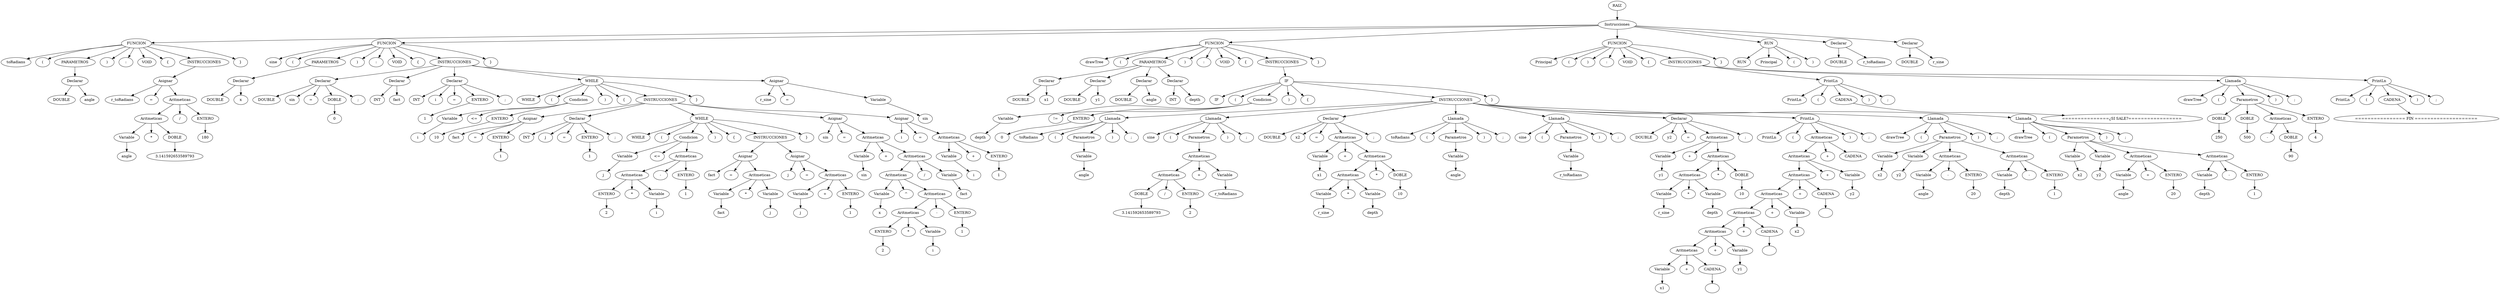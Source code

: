 digraph G {
node_0[label="RAIZ"];
node_1[label="Instrucciones"];
node_0->node_1;
node_2[label="FUNCION"];
node_1->node_2;
node_3[label="toRadians"];
node_2->node_3;
node_4[label="("];
node_2->node_4;
node_5[label="PARAMETROS"];
node_2->node_5;
node_6[label="Declarar"];
node_5->node_6;
node_7[label="DOUBLE"];
node_6->node_7;
node_8[label="angle"];
node_6->node_8;
node_9[label=")"];
node_2->node_9;
node_10[label=":"];
node_2->node_10;
node_11[label="VOID"];
node_2->node_11;
node_12[label="{"];
node_2->node_12;
node_13[label="INSTRUCCIONES"];
node_2->node_13;
node_14[label="Asignar"];
node_13->node_14;
node_15[label="r_toRadians"];
node_14->node_15;
node_16[label="="];
node_14->node_16;
node_17[label="Aritmeticas"];
node_14->node_17;
node_18[label="Aritmeticas"];
node_17->node_18;
node_19[label="Variable"];
node_18->node_19;
node_20[label="angle"];
node_19->node_20;
node_21[label="*"];
node_18->node_21;
node_22[label="DOBLE"];
node_18->node_22;
node_23[label="3.141592653589793"];
node_22->node_23;
node_24[label="/"];
node_17->node_24;
node_25[label="ENTERO"];
node_17->node_25;
node_26[label="180"];
node_25->node_26;
node_27[label="}"];
node_2->node_27;
node_28[label="FUNCION"];
node_1->node_28;
node_29[label="sine"];
node_28->node_29;
node_30[label="("];
node_28->node_30;
node_31[label="PARAMETROS"];
node_28->node_31;
node_32[label="Declarar"];
node_31->node_32;
node_33[label="DOUBLE"];
node_32->node_33;
node_34[label="x"];
node_32->node_34;
node_35[label=")"];
node_28->node_35;
node_36[label=":"];
node_28->node_36;
node_37[label="VOID"];
node_28->node_37;
node_38[label="{"];
node_28->node_38;
node_39[label="INSTRUCCIONES"];
node_28->node_39;
node_40[label="Declarar"];
node_39->node_40;
node_41[label="DOUBLE"];
node_40->node_41;
node_42[label="sin"];
node_40->node_42;
node_43[label="="];
node_40->node_43;
node_44[label="DOBLE"];
node_40->node_44;
node_45[label="0"];
node_44->node_45;
node_46[label=";"];
node_40->node_46;
node_47[label="Declarar"];
node_39->node_47;
node_48[label="INT"];
node_47->node_48;
node_49[label="fact"];
node_47->node_49;
node_50[label="Declarar"];
node_39->node_50;
node_51[label="INT"];
node_50->node_51;
node_52[label="i"];
node_50->node_52;
node_53[label="="];
node_50->node_53;
node_54[label="ENTERO"];
node_50->node_54;
node_55[label="1"];
node_54->node_55;
node_56[label=";"];
node_50->node_56;
node_57[label="WHILE"];
node_39->node_57;
node_58[label="WHILE"];
node_57->node_58;
node_59[label="("];
node_57->node_59;
node_60[label="Condicion"];
node_57->node_60;
node_61[label="Variable"];
node_60->node_61;
node_62[label="i"];
node_61->node_62;
node_63[label="<="];
node_60->node_63;
node_64[label="ENTERO"];
node_60->node_64;
node_65[label="10"];
node_64->node_65;
node_66[label=")"];
node_57->node_66;
node_67[label="{"];
node_57->node_67;
node_68[label="INSTRUCCIONES"];
node_57->node_68;
node_69[label="Asignar"];
node_68->node_69;
node_70[label="fact"];
node_69->node_70;
node_71[label="="];
node_69->node_71;
node_72[label="ENTERO"];
node_69->node_72;
node_73[label="1"];
node_72->node_73;
node_74[label="Declarar"];
node_68->node_74;
node_75[label="INT"];
node_74->node_75;
node_76[label="j"];
node_74->node_76;
node_77[label="="];
node_74->node_77;
node_78[label="ENTERO"];
node_74->node_78;
node_79[label="1"];
node_78->node_79;
node_80[label=";"];
node_74->node_80;
node_81[label="WHILE"];
node_68->node_81;
node_82[label="WHILE"];
node_81->node_82;
node_83[label="("];
node_81->node_83;
node_84[label="Condicion"];
node_81->node_84;
node_85[label="Variable"];
node_84->node_85;
node_86[label="j"];
node_85->node_86;
node_87[label="<="];
node_84->node_87;
node_88[label="Aritmeticas"];
node_84->node_88;
node_89[label="Aritmeticas"];
node_88->node_89;
node_90[label="ENTERO"];
node_89->node_90;
node_91[label="2"];
node_90->node_91;
node_92[label="*"];
node_89->node_92;
node_93[label="Variable"];
node_89->node_93;
node_94[label="i"];
node_93->node_94;
node_95[label="-"];
node_88->node_95;
node_96[label="ENTERO"];
node_88->node_96;
node_97[label="1"];
node_96->node_97;
node_98[label=")"];
node_81->node_98;
node_99[label="{"];
node_81->node_99;
node_100[label="INSTRUCCIONES"];
node_81->node_100;
node_101[label="Asignar"];
node_100->node_101;
node_102[label="fact"];
node_101->node_102;
node_103[label="="];
node_101->node_103;
node_104[label="Aritmeticas"];
node_101->node_104;
node_105[label="Variable"];
node_104->node_105;
node_106[label="fact"];
node_105->node_106;
node_107[label="*"];
node_104->node_107;
node_108[label="Variable"];
node_104->node_108;
node_109[label="j"];
node_108->node_109;
node_110[label="Asignar"];
node_100->node_110;
node_111[label="j"];
node_110->node_111;
node_112[label="="];
node_110->node_112;
node_113[label="Aritmeticas"];
node_110->node_113;
node_114[label="Variable"];
node_113->node_114;
node_115[label="j"];
node_114->node_115;
node_116[label="+"];
node_113->node_116;
node_117[label="ENTERO"];
node_113->node_117;
node_118[label="1"];
node_117->node_118;
node_119[label="}"];
node_81->node_119;
node_120[label="Asignar"];
node_68->node_120;
node_121[label="sin"];
node_120->node_121;
node_122[label="="];
node_120->node_122;
node_123[label="Aritmeticas"];
node_120->node_123;
node_124[label="Variable"];
node_123->node_124;
node_125[label="sin"];
node_124->node_125;
node_126[label="+"];
node_123->node_126;
node_127[label="Aritmeticas"];
node_123->node_127;
node_128[label="Aritmeticas"];
node_127->node_128;
node_129[label="Variable"];
node_128->node_129;
node_130[label="x"];
node_129->node_130;
node_131[label="^"];
node_128->node_131;
node_132[label="Aritmeticas"];
node_128->node_132;
node_133[label="Aritmeticas"];
node_132->node_133;
node_134[label="ENTERO"];
node_133->node_134;
node_135[label="2"];
node_134->node_135;
node_136[label="*"];
node_133->node_136;
node_137[label="Variable"];
node_133->node_137;
node_138[label="i"];
node_137->node_138;
node_139[label="-"];
node_132->node_139;
node_140[label="ENTERO"];
node_132->node_140;
node_141[label="1"];
node_140->node_141;
node_142[label="/"];
node_127->node_142;
node_143[label="Variable"];
node_127->node_143;
node_144[label="fact"];
node_143->node_144;
node_145[label="Asignar"];
node_68->node_145;
node_146[label="i"];
node_145->node_146;
node_147[label="="];
node_145->node_147;
node_148[label="Aritmeticas"];
node_145->node_148;
node_149[label="Variable"];
node_148->node_149;
node_150[label="i"];
node_149->node_150;
node_151[label="+"];
node_148->node_151;
node_152[label="ENTERO"];
node_148->node_152;
node_153[label="1"];
node_152->node_153;
node_154[label="}"];
node_57->node_154;
node_155[label="Asignar"];
node_39->node_155;
node_156[label="r_sine"];
node_155->node_156;
node_157[label="="];
node_155->node_157;
node_158[label="Variable"];
node_155->node_158;
node_159[label="sin"];
node_158->node_159;
node_160[label="}"];
node_28->node_160;
node_161[label="FUNCION"];
node_1->node_161;
node_162[label="drawTree"];
node_161->node_162;
node_163[label="("];
node_161->node_163;
node_164[label="PARAMETROS"];
node_161->node_164;
node_165[label="Declarar"];
node_164->node_165;
node_166[label="DOUBLE"];
node_165->node_166;
node_167[label="x1"];
node_165->node_167;
node_168[label="Declarar"];
node_164->node_168;
node_169[label="DOUBLE"];
node_168->node_169;
node_170[label="y1"];
node_168->node_170;
node_171[label="Declarar"];
node_164->node_171;
node_172[label="DOUBLE"];
node_171->node_172;
node_173[label="angle"];
node_171->node_173;
node_174[label="Declarar"];
node_164->node_174;
node_175[label="INT"];
node_174->node_175;
node_176[label="depth"];
node_174->node_176;
node_177[label=")"];
node_161->node_177;
node_178[label=":"];
node_161->node_178;
node_179[label="VOID"];
node_161->node_179;
node_180[label="{"];
node_161->node_180;
node_181[label="INSTRUCCIONES"];
node_161->node_181;
node_182[label="IF"];
node_181->node_182;
node_183[label="IF"];
node_182->node_183;
node_184[label="("];
node_182->node_184;
node_185[label="Condicion"];
node_182->node_185;
node_186[label="Variable"];
node_185->node_186;
node_187[label="depth"];
node_186->node_187;
node_188[label="!="];
node_185->node_188;
node_189[label="ENTERO"];
node_185->node_189;
node_190[label="0"];
node_189->node_190;
node_191[label=")"];
node_182->node_191;
node_192[label="{"];
node_182->node_192;
node_193[label="INSTRUCCIONES"];
node_182->node_193;
node_194[label="Llamada"];
node_193->node_194;
node_195[label="toRadians"];
node_194->node_195;
node_196[label="("];
node_194->node_196;
node_197[label="Parametros"];
node_194->node_197;
node_198[label="Variable"];
node_197->node_198;
node_199[label="angle"];
node_198->node_199;
node_200[label=")"];
node_194->node_200;
node_201[label=";"];
node_194->node_201;
node_202[label="Llamada"];
node_193->node_202;
node_203[label="sine"];
node_202->node_203;
node_204[label="("];
node_202->node_204;
node_205[label="Parametros"];
node_202->node_205;
node_206[label="Aritmeticas"];
node_205->node_206;
node_207[label="Aritmeticas"];
node_206->node_207;
node_208[label="DOBLE"];
node_207->node_208;
node_209[label="3.141592653589793"];
node_208->node_209;
node_210[label="/"];
node_207->node_210;
node_211[label="ENTERO"];
node_207->node_211;
node_212[label="2"];
node_211->node_212;
node_213[label="+"];
node_206->node_213;
node_214[label="Variable"];
node_206->node_214;
node_215[label="r_toRadians"];
node_214->node_215;
node_216[label=")"];
node_202->node_216;
node_217[label=";"];
node_202->node_217;
node_218[label="Declarar"];
node_193->node_218;
node_219[label="DOUBLE"];
node_218->node_219;
node_220[label="x2"];
node_218->node_220;
node_221[label="="];
node_218->node_221;
node_222[label="Aritmeticas"];
node_218->node_222;
node_223[label="Variable"];
node_222->node_223;
node_224[label="x1"];
node_223->node_224;
node_225[label="+"];
node_222->node_225;
node_226[label="Aritmeticas"];
node_222->node_226;
node_227[label="Aritmeticas"];
node_226->node_227;
node_228[label="Variable"];
node_227->node_228;
node_229[label="r_sine"];
node_228->node_229;
node_230[label="*"];
node_227->node_230;
node_231[label="Variable"];
node_227->node_231;
node_232[label="depth"];
node_231->node_232;
node_233[label="*"];
node_226->node_233;
node_234[label="DOBLE"];
node_226->node_234;
node_235[label="10"];
node_234->node_235;
node_236[label=";"];
node_218->node_236;
node_237[label="Llamada"];
node_193->node_237;
node_238[label="toRadians"];
node_237->node_238;
node_239[label="("];
node_237->node_239;
node_240[label="Parametros"];
node_237->node_240;
node_241[label="Variable"];
node_240->node_241;
node_242[label="angle"];
node_241->node_242;
node_243[label=")"];
node_237->node_243;
node_244[label=";"];
node_237->node_244;
node_245[label="Llamada"];
node_193->node_245;
node_246[label="sine"];
node_245->node_246;
node_247[label="("];
node_245->node_247;
node_248[label="Parametros"];
node_245->node_248;
node_249[label="Variable"];
node_248->node_249;
node_250[label="r_toRadians"];
node_249->node_250;
node_251[label=")"];
node_245->node_251;
node_252[label=";"];
node_245->node_252;
node_253[label="Declarar"];
node_193->node_253;
node_254[label="DOUBLE"];
node_253->node_254;
node_255[label="y2"];
node_253->node_255;
node_256[label="="];
node_253->node_256;
node_257[label="Aritmeticas"];
node_253->node_257;
node_258[label="Variable"];
node_257->node_258;
node_259[label="y1"];
node_258->node_259;
node_260[label="+"];
node_257->node_260;
node_261[label="Aritmeticas"];
node_257->node_261;
node_262[label="Aritmeticas"];
node_261->node_262;
node_263[label="Variable"];
node_262->node_263;
node_264[label="r_sine"];
node_263->node_264;
node_265[label="*"];
node_262->node_265;
node_266[label="Variable"];
node_262->node_266;
node_267[label="depth"];
node_266->node_267;
node_268[label="*"];
node_261->node_268;
node_269[label="DOBLE"];
node_261->node_269;
node_270[label="10"];
node_269->node_270;
node_271[label=";"];
node_253->node_271;
node_272[label="PrintLn"];
node_193->node_272;
node_273[label="PrintLn"];
node_272->node_273;
node_274[label="("];
node_272->node_274;
node_275[label="Aritmeticas"];
node_272->node_275;
node_276[label="Aritmeticas"];
node_275->node_276;
node_277[label="Aritmeticas"];
node_276->node_277;
node_278[label="Aritmeticas"];
node_277->node_278;
node_279[label="Aritmeticas"];
node_278->node_279;
node_280[label="Aritmeticas"];
node_279->node_280;
node_281[label="Aritmeticas"];
node_280->node_281;
node_282[label="Variable"];
node_281->node_282;
node_283[label="x1"];
node_282->node_283;
node_284[label="+"];
node_281->node_284;
node_285[label="CADENA"];
node_281->node_285;
node_286[label=" "];
node_285->node_286;
node_287[label="+"];
node_280->node_287;
node_288[label="Variable"];
node_280->node_288;
node_289[label="y1"];
node_288->node_289;
node_290[label="+"];
node_279->node_290;
node_291[label="CADENA"];
node_279->node_291;
node_292[label=" "];
node_291->node_292;
node_293[label="+"];
node_278->node_293;
node_294[label="Variable"];
node_278->node_294;
node_295[label="x2"];
node_294->node_295;
node_296[label="+"];
node_277->node_296;
node_297[label="CADENA"];
node_277->node_297;
node_298[label=" "];
node_297->node_298;
node_299[label="+"];
node_276->node_299;
node_300[label="Variable"];
node_276->node_300;
node_301[label="y2"];
node_300->node_301;
node_302[label="+"];
node_275->node_302;
node_303[label="CADENA"];
node_275->node_303;
node_304[label=")"];
node_272->node_304;
node_305[label=";"];
node_272->node_305;
node_306[label="Llamada"];
node_193->node_306;
node_307[label="drawTree"];
node_306->node_307;
node_308[label="("];
node_306->node_308;
node_309[label="Parametros"];
node_306->node_309;
node_310[label="Variable"];
node_309->node_310;
node_311[label="x2"];
node_310->node_311;
node_312[label="Variable"];
node_309->node_312;
node_313[label="y2"];
node_312->node_313;
node_314[label="Aritmeticas"];
node_309->node_314;
node_315[label="Variable"];
node_314->node_315;
node_316[label="angle"];
node_315->node_316;
node_317[label="-"];
node_314->node_317;
node_318[label="ENTERO"];
node_314->node_318;
node_319[label="20"];
node_318->node_319;
node_320[label="Aritmeticas"];
node_309->node_320;
node_321[label="Variable"];
node_320->node_321;
node_322[label="depth"];
node_321->node_322;
node_323[label="-"];
node_320->node_323;
node_324[label="ENTERO"];
node_320->node_324;
node_325[label="1"];
node_324->node_325;
node_326[label=")"];
node_306->node_326;
node_327[label=";"];
node_306->node_327;
node_328[label="Llamada"];
node_193->node_328;
node_329[label="drawTree"];
node_328->node_329;
node_330[label="("];
node_328->node_330;
node_331[label="Parametros"];
node_328->node_331;
node_332[label="Variable"];
node_331->node_332;
node_333[label="x2"];
node_332->node_333;
node_334[label="Variable"];
node_331->node_334;
node_335[label="y2"];
node_334->node_335;
node_336[label="Aritmeticas"];
node_331->node_336;
node_337[label="Variable"];
node_336->node_337;
node_338[label="angle"];
node_337->node_338;
node_339[label="+"];
node_336->node_339;
node_340[label="ENTERO"];
node_336->node_340;
node_341[label="20"];
node_340->node_341;
node_342[label="Aritmeticas"];
node_331->node_342;
node_343[label="Variable"];
node_342->node_343;
node_344[label="depth"];
node_343->node_344;
node_345[label="-"];
node_342->node_345;
node_346[label="ENTERO"];
node_342->node_346;
node_347[label="1"];
node_346->node_347;
node_348[label=")"];
node_328->node_348;
node_349[label=";"];
node_328->node_349;
node_350[label="}"];
node_182->node_350;
node_351[label="}"];
node_161->node_351;
node_352[label="FUNCION"];
node_1->node_352;
node_353[label="Principal"];
node_352->node_353;
node_354[label="("];
node_352->node_354;
node_355[label=")"];
node_352->node_355;
node_356[label=":"];
node_352->node_356;
node_357[label="VOID"];
node_352->node_357;
node_358[label="{"];
node_352->node_358;
node_359[label="INSTRUCCIONES"];
node_352->node_359;
node_360[label="PrintLn"];
node_359->node_360;
node_361[label="PrintLn"];
node_360->node_361;
node_362[label="("];
node_360->node_362;
node_363[label="CADENA"];
node_360->node_363;
node_364[label="===============¿SI SALE?================="];
node_363->node_364;
node_365[label=")"];
node_360->node_365;
node_366[label=";"];
node_360->node_366;
node_367[label="Llamada"];
node_359->node_367;
node_368[label="drawTree"];
node_367->node_368;
node_369[label="("];
node_367->node_369;
node_370[label="Parametros"];
node_367->node_370;
node_371[label="DOBLE"];
node_370->node_371;
node_372[label="250"];
node_371->node_372;
node_373[label="DOBLE"];
node_370->node_373;
node_374[label="500"];
node_373->node_374;
node_375[label="Aritmeticas"];
node_370->node_375;
node_376[label="-"];
node_375->node_376;
node_377[label="DOBLE"];
node_375->node_377;
node_378[label="90"];
node_377->node_378;
node_379[label="ENTERO"];
node_370->node_379;
node_380[label="4"];
node_379->node_380;
node_381[label=")"];
node_367->node_381;
node_382[label=";"];
node_367->node_382;
node_383[label="PrintLn"];
node_359->node_383;
node_384[label="PrintLn"];
node_383->node_384;
node_385[label="("];
node_383->node_385;
node_386[label="CADENA"];
node_383->node_386;
node_387[label="================ FIN ===================="];
node_386->node_387;
node_388[label=")"];
node_383->node_388;
node_389[label=";"];
node_383->node_389;
node_390[label="}"];
node_352->node_390;
node_391[label="RUN"];
node_1->node_391;
node_392[label="RUN"];
node_391->node_392;
node_393[label="Principal"];
node_391->node_393;
node_394[label="("];
node_391->node_394;
node_395[label=")"];
node_391->node_395;
node_396[label="Declarar"];
node_1->node_396;
node_397[label="DOUBLE"];
node_396->node_397;
node_398[label="r_toRadians"];
node_396->node_398;
node_399[label="Declarar"];
node_1->node_399;
node_400[label="DOUBLE"];
node_399->node_400;
node_401[label="r_sine"];
node_399->node_401;
}
